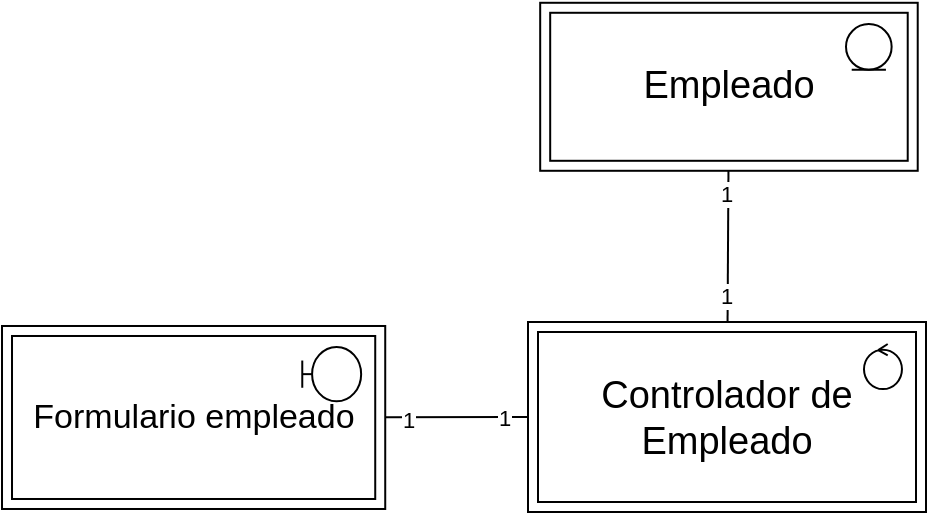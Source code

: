 <mxfile>
    <diagram id="VsY4qlaLgspL3rR4P87C" name="Page-1">
        <mxGraphModel dx="758" dy="607" grid="0" gridSize="10" guides="1" tooltips="1" connect="1" arrows="1" fold="1" page="1" pageScale="1" pageWidth="827" pageHeight="1169" math="0" shadow="0">
            <root>
                <mxCell id="0"/>
                <mxCell id="1" parent="0"/>
                <mxCell id="2" value="" style="group" vertex="1" connectable="0" parent="1">
                    <mxGeometry x="380" y="125" width="199" height="84" as="geometry"/>
                </mxCell>
                <mxCell id="3" value="&lt;font style=&quot;font-size: 19px&quot;&gt;Empleado&lt;/font&gt;" style="shape=ext;margin=3;double=1;whiteSpace=wrap;html=1;align=center;" vertex="1" parent="2">
                    <mxGeometry x="9.097" y="-4.603" width="188.766" height="84" as="geometry"/>
                </mxCell>
                <mxCell id="4" value="" style="ellipse;shape=umlEntity;whiteSpace=wrap;html=1;" vertex="1" parent="2">
                    <mxGeometry x="162" y="6" width="22.82" height="22.84" as="geometry"/>
                </mxCell>
                <mxCell id="5" value="" style="group" vertex="1" connectable="0" parent="1">
                    <mxGeometry x="383" y="280" width="199.0" height="95" as="geometry"/>
                </mxCell>
                <mxCell id="6" value="&lt;font style=&quot;font-size: 19px&quot;&gt;Controlador de Empleado&lt;/font&gt;" style="shape=ext;margin=3;double=1;whiteSpace=wrap;html=1;align=center;" vertex="1" parent="5">
                    <mxGeometry width="199.0" height="95" as="geometry"/>
                </mxCell>
                <mxCell id="7" value="&lt;span style=&quot;color: rgba(0 , 0 , 0 , 0) ; font-family: monospace ; font-size: 0px&quot;&gt;%3CmxGraphModel%3E%3Croot%3E%3CmxCell%20id%3D%220%22%2F%3E%3CmxCell%20id%3D%221%22%20parent%3D%220%22%2F%3E%3CmxCell%20id%3D%222%22%20value%3D%22%22%20style%3D%22shape%3DumlBoundary%3BwhiteSpace%3Dwrap%3Bhtml%3D1%3B%22%20vertex%3D%221%22%20parent%3D%221%22%3E%3CmxGeometry%20x%3D%2298%22%20y%3D%2273%22%20width%3D%2286%22%20height%3D%2267%22%20as%3D%22geometry%22%2F%3E%3C%2FmxCell%3E%3C%2Froot%3E%3C%2FmxGraphModel%3E&lt;/span&gt;" style="ellipse;shape=umlControl;whiteSpace=wrap;html=1;" vertex="1" parent="5">
                    <mxGeometry x="167.996" y="11.001" width="18.985" height="22.552" as="geometry"/>
                </mxCell>
                <mxCell id="8" style="edgeStyle=none;html=1;endArrow=none;endFill=0;" edge="1" parent="1" source="3" target="6">
                    <mxGeometry relative="1" as="geometry"/>
                </mxCell>
                <mxCell id="14" value="1" style="edgeLabel;html=1;align=center;verticalAlign=middle;resizable=0;points=[];" vertex="1" connectable="0" parent="8">
                    <mxGeometry x="-0.703" y="-1" relative="1" as="geometry">
                        <mxPoint as="offset"/>
                    </mxGeometry>
                </mxCell>
                <mxCell id="15" value="1" style="edgeLabel;html=1;align=center;verticalAlign=middle;resizable=0;points=[];" vertex="1" connectable="0" parent="8">
                    <mxGeometry x="0.646" y="-1" relative="1" as="geometry">
                        <mxPoint as="offset"/>
                    </mxGeometry>
                </mxCell>
                <mxCell id="9" value="" style="group" vertex="1" connectable="0" parent="1">
                    <mxGeometry x="120.004" y="281.996" width="191.611" height="91.5" as="geometry"/>
                </mxCell>
                <mxCell id="10" value="&lt;font style=&quot;font-size: 17px&quot;&gt;Formulario empleado&lt;/font&gt;" style="shape=ext;margin=3;double=1;whiteSpace=wrap;html=1;align=center;" vertex="1" parent="9">
                    <mxGeometry width="191.611" height="91.5" as="geometry"/>
                </mxCell>
                <mxCell id="11" value="" style="shape=umlBoundary;whiteSpace=wrap;html=1;" vertex="1" parent="9">
                    <mxGeometry x="150.133" y="10.46" width="29.437" height="27.232" as="geometry"/>
                </mxCell>
                <mxCell id="12" style="edgeStyle=none;html=1;entryX=0;entryY=0.5;entryDx=0;entryDy=0;endArrow=none;endFill=0;" edge="1" parent="1" source="10" target="6">
                    <mxGeometry relative="1" as="geometry"/>
                </mxCell>
                <mxCell id="16" value="1" style="edgeLabel;html=1;align=center;verticalAlign=middle;resizable=0;points=[];" vertex="1" connectable="0" parent="12">
                    <mxGeometry x="0.658" relative="1" as="geometry">
                        <mxPoint as="offset"/>
                    </mxGeometry>
                </mxCell>
                <mxCell id="17" value="1" style="edgeLabel;html=1;align=center;verticalAlign=middle;resizable=0;points=[];" vertex="1" connectable="0" parent="12">
                    <mxGeometry x="-0.687" y="-1" relative="1" as="geometry">
                        <mxPoint as="offset"/>
                    </mxGeometry>
                </mxCell>
            </root>
        </mxGraphModel>
    </diagram>
</mxfile>